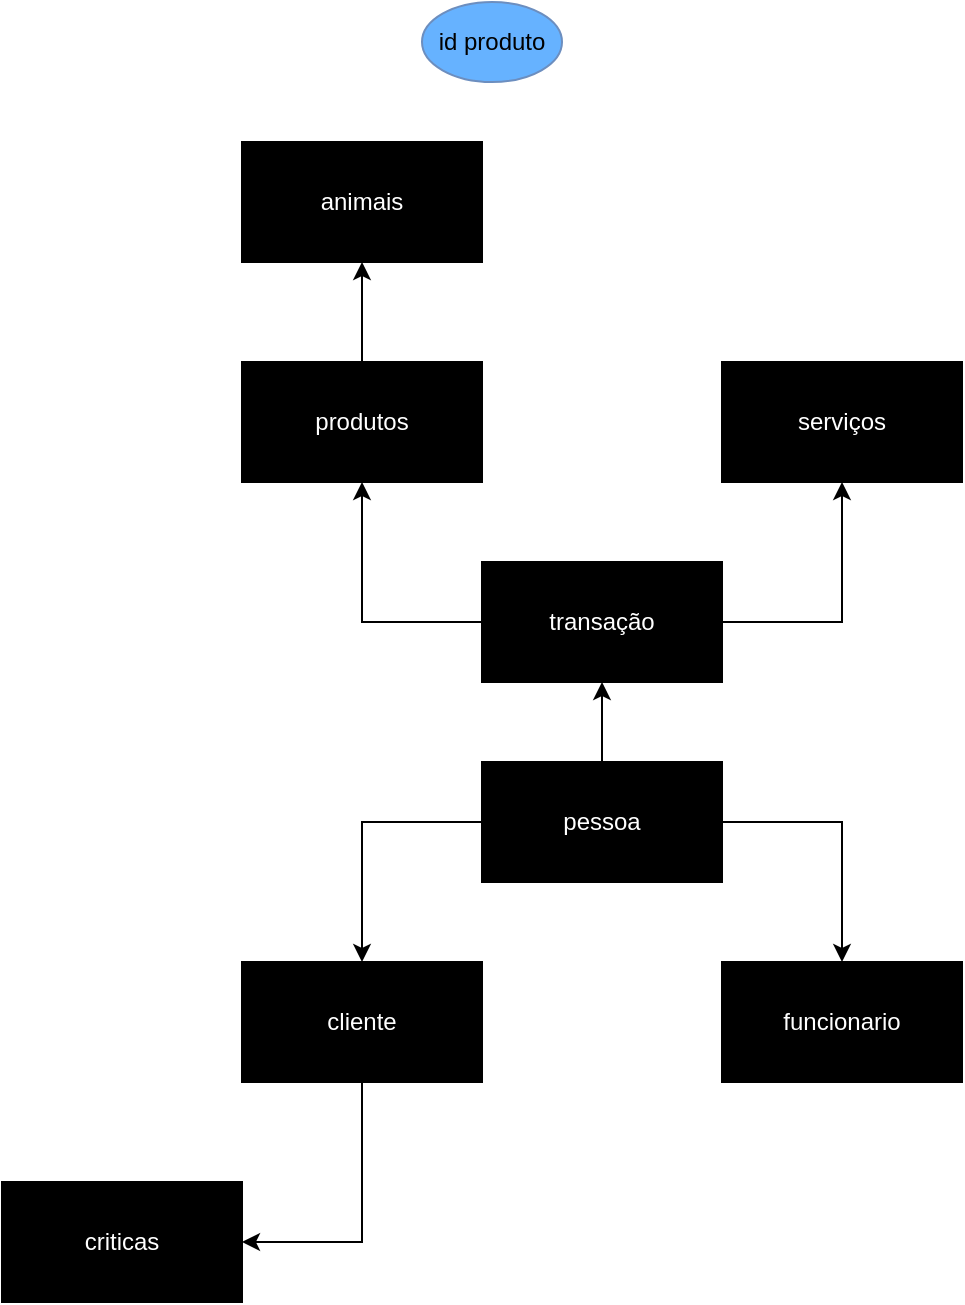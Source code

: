 <mxfile version="21.6.7" type="github">
  <diagram name="Página-1" id="0tOQ5r8kIAjkrvAyIHn8">
    <mxGraphModel dx="839" dy="454" grid="1" gridSize="10" guides="1" tooltips="1" connect="1" arrows="1" fold="1" page="1" pageScale="1" pageWidth="1600" pageHeight="900" math="0" shadow="0">
      <root>
        <mxCell id="0" />
        <mxCell id="1" parent="0" />
        <mxCell id="EQd3RZfM9CDZcvZcSgba-10" style="edgeStyle=orthogonalEdgeStyle;rounded=0;orthogonalLoop=1;jettySize=auto;html=1;exitX=1;exitY=0.5;exitDx=0;exitDy=0;" edge="1" parent="1" source="EQd3RZfM9CDZcvZcSgba-1" target="EQd3RZfM9CDZcvZcSgba-4">
          <mxGeometry relative="1" as="geometry" />
        </mxCell>
        <mxCell id="EQd3RZfM9CDZcvZcSgba-11" style="edgeStyle=orthogonalEdgeStyle;rounded=0;orthogonalLoop=1;jettySize=auto;html=1;exitX=0;exitY=0.5;exitDx=0;exitDy=0;entryX=0.5;entryY=0;entryDx=0;entryDy=0;" edge="1" parent="1" source="EQd3RZfM9CDZcvZcSgba-1" target="EQd3RZfM9CDZcvZcSgba-3">
          <mxGeometry relative="1" as="geometry" />
        </mxCell>
        <mxCell id="EQd3RZfM9CDZcvZcSgba-12" style="edgeStyle=orthogonalEdgeStyle;rounded=0;orthogonalLoop=1;jettySize=auto;html=1;exitX=0.5;exitY=0;exitDx=0;exitDy=0;entryX=0.5;entryY=1;entryDx=0;entryDy=0;" edge="1" parent="1" source="EQd3RZfM9CDZcvZcSgba-1" target="EQd3RZfM9CDZcvZcSgba-5">
          <mxGeometry relative="1" as="geometry" />
        </mxCell>
        <mxCell id="EQd3RZfM9CDZcvZcSgba-1" value="&lt;font color=&quot;#ffffff&quot;&gt;pessoa&lt;/font&gt;" style="rounded=0;whiteSpace=wrap;html=1;fillColor=#000000;" vertex="1" parent="1">
          <mxGeometry x="340" y="470" width="120" height="60" as="geometry" />
        </mxCell>
        <mxCell id="EQd3RZfM9CDZcvZcSgba-2" value="id produto" style="ellipse;whiteSpace=wrap;html=1;fillColor=#66B2FF;strokeColor=#6c8ebf;" vertex="1" parent="1">
          <mxGeometry x="310" y="90" width="70" height="40" as="geometry" />
        </mxCell>
        <mxCell id="EQd3RZfM9CDZcvZcSgba-13" style="edgeStyle=orthogonalEdgeStyle;rounded=0;orthogonalLoop=1;jettySize=auto;html=1;exitX=0.5;exitY=1;exitDx=0;exitDy=0;entryX=1;entryY=0.5;entryDx=0;entryDy=0;" edge="1" parent="1" source="EQd3RZfM9CDZcvZcSgba-3" target="EQd3RZfM9CDZcvZcSgba-9">
          <mxGeometry relative="1" as="geometry" />
        </mxCell>
        <mxCell id="EQd3RZfM9CDZcvZcSgba-3" value="&lt;font color=&quot;#ffffff&quot;&gt;cliente&lt;/font&gt;" style="rounded=0;whiteSpace=wrap;html=1;fillColor=#000000;" vertex="1" parent="1">
          <mxGeometry x="220" y="570" width="120" height="60" as="geometry" />
        </mxCell>
        <mxCell id="EQd3RZfM9CDZcvZcSgba-4" value="&lt;font color=&quot;#ffffff&quot;&gt;funcionario&lt;br&gt;&lt;/font&gt;" style="rounded=0;whiteSpace=wrap;html=1;fillColor=#000000;" vertex="1" parent="1">
          <mxGeometry x="460" y="570" width="120" height="60" as="geometry" />
        </mxCell>
        <mxCell id="EQd3RZfM9CDZcvZcSgba-15" style="edgeStyle=orthogonalEdgeStyle;rounded=0;orthogonalLoop=1;jettySize=auto;html=1;exitX=0;exitY=0.5;exitDx=0;exitDy=0;entryX=0.5;entryY=1;entryDx=0;entryDy=0;" edge="1" parent="1" source="EQd3RZfM9CDZcvZcSgba-5" target="EQd3RZfM9CDZcvZcSgba-6">
          <mxGeometry relative="1" as="geometry" />
        </mxCell>
        <mxCell id="EQd3RZfM9CDZcvZcSgba-16" style="edgeStyle=orthogonalEdgeStyle;rounded=0;orthogonalLoop=1;jettySize=auto;html=1;exitX=1;exitY=0.5;exitDx=0;exitDy=0;entryX=0.5;entryY=1;entryDx=0;entryDy=0;" edge="1" parent="1" source="EQd3RZfM9CDZcvZcSgba-5" target="EQd3RZfM9CDZcvZcSgba-7">
          <mxGeometry relative="1" as="geometry" />
        </mxCell>
        <mxCell id="EQd3RZfM9CDZcvZcSgba-5" value="&lt;font color=&quot;#ffffff&quot;&gt;transação&lt;/font&gt;" style="rounded=0;whiteSpace=wrap;html=1;fillColor=#000000;" vertex="1" parent="1">
          <mxGeometry x="340" y="370" width="120" height="60" as="geometry" />
        </mxCell>
        <mxCell id="EQd3RZfM9CDZcvZcSgba-14" style="edgeStyle=orthogonalEdgeStyle;rounded=0;orthogonalLoop=1;jettySize=auto;html=1;exitX=0.5;exitY=0;exitDx=0;exitDy=0;entryX=0.5;entryY=1;entryDx=0;entryDy=0;" edge="1" parent="1" source="EQd3RZfM9CDZcvZcSgba-6" target="EQd3RZfM9CDZcvZcSgba-8">
          <mxGeometry relative="1" as="geometry" />
        </mxCell>
        <mxCell id="EQd3RZfM9CDZcvZcSgba-6" value="&lt;font color=&quot;#ffffff&quot;&gt;produtos&lt;br&gt;&lt;/font&gt;" style="rounded=0;whiteSpace=wrap;html=1;fillColor=#000000;" vertex="1" parent="1">
          <mxGeometry x="220" y="270" width="120" height="60" as="geometry" />
        </mxCell>
        <mxCell id="EQd3RZfM9CDZcvZcSgba-7" value="&lt;font color=&quot;#ffffff&quot;&gt;serviços&lt;/font&gt;" style="rounded=0;whiteSpace=wrap;html=1;fillColor=#000000;" vertex="1" parent="1">
          <mxGeometry x="460" y="270" width="120" height="60" as="geometry" />
        </mxCell>
        <mxCell id="EQd3RZfM9CDZcvZcSgba-8" value="&lt;font color=&quot;#ffffff&quot;&gt;animais&lt;/font&gt;" style="rounded=0;whiteSpace=wrap;html=1;fillColor=#000000;" vertex="1" parent="1">
          <mxGeometry x="220" y="160" width="120" height="60" as="geometry" />
        </mxCell>
        <mxCell id="EQd3RZfM9CDZcvZcSgba-9" value="&lt;font color=&quot;#ffffff&quot;&gt;criticas&lt;/font&gt;" style="rounded=0;whiteSpace=wrap;html=1;fillColor=#000000;" vertex="1" parent="1">
          <mxGeometry x="100" y="680" width="120" height="60" as="geometry" />
        </mxCell>
      </root>
    </mxGraphModel>
  </diagram>
</mxfile>
